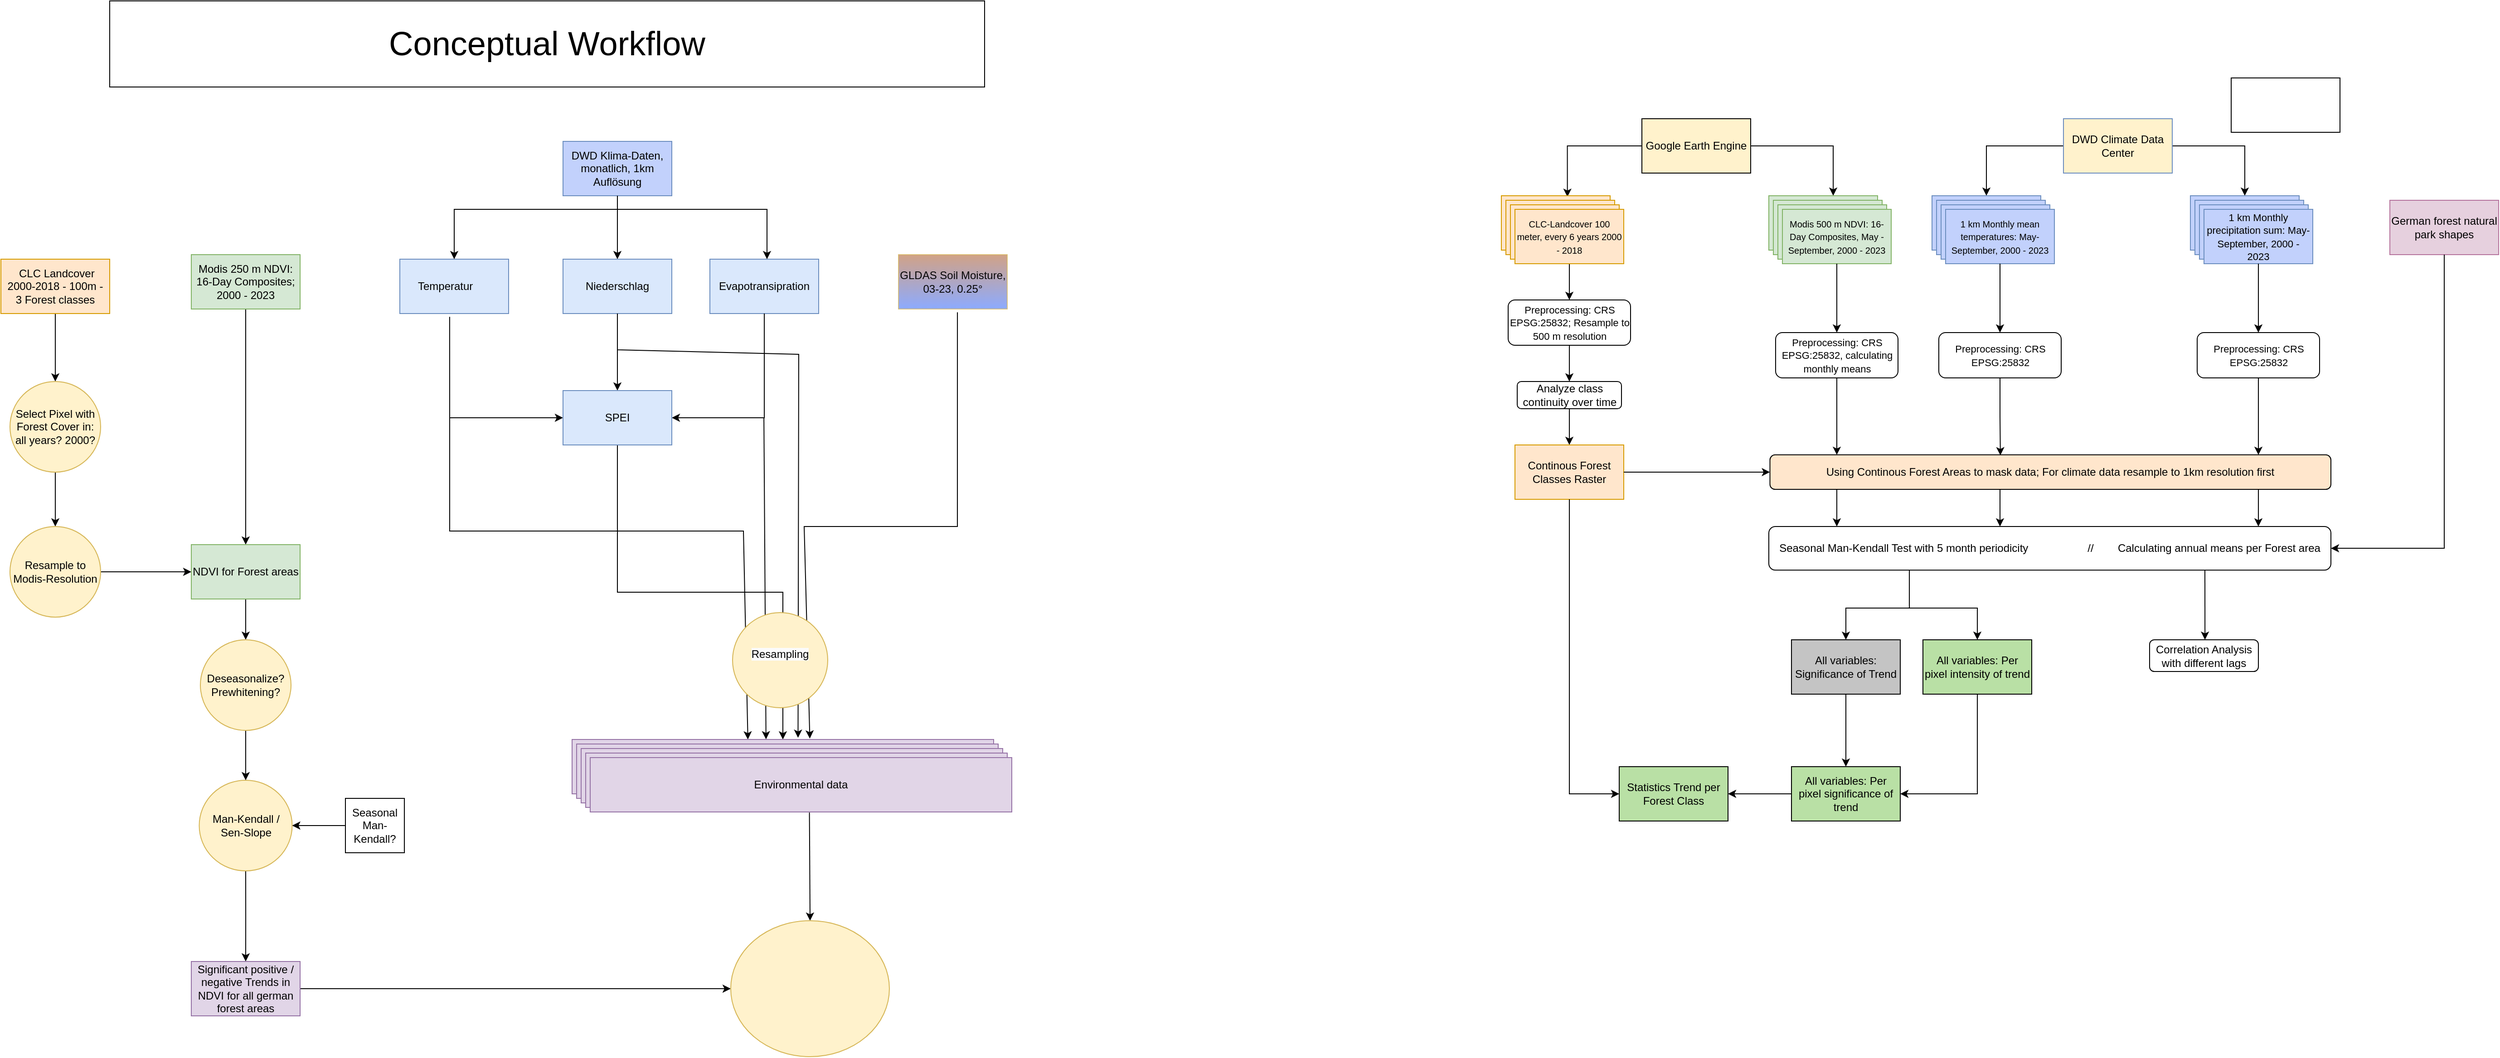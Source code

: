 <mxfile version="23.1.7" type="github">
  <diagram name="Seite-1" id="LFhBnV2CUkkyut7LVG_U">
    <mxGraphModel dx="1247" dy="645" grid="1" gridSize="5" guides="1" tooltips="1" connect="1" arrows="1" fold="1" page="1" pageScale="1" pageWidth="827" pageHeight="1169" math="0" shadow="0">
      <root>
        <mxCell id="0" />
        <mxCell id="1" parent="0" />
        <mxCell id="svSbglkjGErdBo7fSWwA-15" value="" style="edgeStyle=orthogonalEdgeStyle;rounded=0;orthogonalLoop=1;jettySize=auto;html=1;" parent="1" source="A4KC4OkEU0xHgXNjWnPV-1" target="svSbglkjGErdBo7fSWwA-14" edge="1">
          <mxGeometry relative="1" as="geometry" />
        </mxCell>
        <mxCell id="A4KC4OkEU0xHgXNjWnPV-1" value="Modis 250 m NDVI: 16-Day Composites; 2000 - 2023" style="rounded=0;whiteSpace=wrap;html=1;fillColor=#d5e8d4;strokeColor=#82b366;" parent="1" vertex="1">
          <mxGeometry x="500" y="310" width="120" height="60" as="geometry" />
        </mxCell>
        <mxCell id="svSbglkjGErdBo7fSWwA-10" value="" style="edgeStyle=orthogonalEdgeStyle;rounded=0;orthogonalLoop=1;jettySize=auto;html=1;" parent="1" source="A4KC4OkEU0xHgXNjWnPV-14" target="svSbglkjGErdBo7fSWwA-9" edge="1">
          <mxGeometry relative="1" as="geometry" />
        </mxCell>
        <mxCell id="A4KC4OkEU0xHgXNjWnPV-14" value="&amp;nbsp;CLC Landcover 2000-2018 - 100m -&lt;br&gt;3 Forest classes" style="rounded=0;whiteSpace=wrap;html=1;fillColor=#ffe6cc;strokeColor=#d79b00;" parent="1" vertex="1">
          <mxGeometry x="290" y="315" width="120" height="60" as="geometry" />
        </mxCell>
        <mxCell id="A4KC4OkEU0xHgXNjWnPV-42" value="" style="edgeStyle=orthogonalEdgeStyle;rounded=0;orthogonalLoop=1;jettySize=auto;html=1;" parent="1" source="A4KC4OkEU0xHgXNjWnPV-37" target="A4KC4OkEU0xHgXNjWnPV-40" edge="1">
          <mxGeometry relative="1" as="geometry" />
        </mxCell>
        <mxCell id="A4KC4OkEU0xHgXNjWnPV-37" value="DWD Klima-Daten, monatlich, 1km Auflösung" style="rounded=0;whiteSpace=wrap;html=1;fillColor=#C2D1FC;strokeColor=#6c8ebf;" parent="1" vertex="1">
          <mxGeometry x="910" y="185" width="120" height="60" as="geometry" />
        </mxCell>
        <mxCell id="A4KC4OkEU0xHgXNjWnPV-38" value="Temperatur&lt;span style=&quot;white-space: pre;&quot;&gt;&#x9;&lt;/span&gt;" style="rounded=0;whiteSpace=wrap;html=1;fillColor=#dae8fc;strokeColor=#6c8ebf;" parent="1" vertex="1">
          <mxGeometry x="730" y="315" width="120" height="60" as="geometry" />
        </mxCell>
        <mxCell id="A4KC4OkEU0xHgXNjWnPV-50" value="" style="edgeStyle=orthogonalEdgeStyle;rounded=0;orthogonalLoop=1;jettySize=auto;html=1;" parent="1" source="A4KC4OkEU0xHgXNjWnPV-40" target="A4KC4OkEU0xHgXNjWnPV-49" edge="1">
          <mxGeometry relative="1" as="geometry" />
        </mxCell>
        <mxCell id="A4KC4OkEU0xHgXNjWnPV-40" value="Niederschlag" style="rounded=0;whiteSpace=wrap;html=1;fillColor=#dae8fc;strokeColor=#6c8ebf;" parent="1" vertex="1">
          <mxGeometry x="910" y="315" width="120" height="60" as="geometry" />
        </mxCell>
        <mxCell id="A4KC4OkEU0xHgXNjWnPV-41" value="Evapotransipration" style="rounded=0;whiteSpace=wrap;html=1;fillColor=#dae8fc;strokeColor=#6c8ebf;" parent="1" vertex="1">
          <mxGeometry x="1072" y="315" width="120" height="60" as="geometry" />
        </mxCell>
        <mxCell id="A4KC4OkEU0xHgXNjWnPV-43" value="" style="endArrow=classic;html=1;rounded=0;entryX=0.5;entryY=0;entryDx=0;entryDy=0;exitX=0.5;exitY=1;exitDx=0;exitDy=0;" parent="1" source="A4KC4OkEU0xHgXNjWnPV-37" target="A4KC4OkEU0xHgXNjWnPV-38" edge="1">
          <mxGeometry width="50" height="50" relative="1" as="geometry">
            <mxPoint x="680" y="330" as="sourcePoint" />
            <mxPoint x="730" y="280" as="targetPoint" />
            <Array as="points">
              <mxPoint x="970" y="260" />
              <mxPoint x="790" y="260" />
            </Array>
          </mxGeometry>
        </mxCell>
        <mxCell id="A4KC4OkEU0xHgXNjWnPV-45" value="" style="endArrow=classic;html=1;rounded=0;exitX=0.5;exitY=1;exitDx=0;exitDy=0;" parent="1" source="A4KC4OkEU0xHgXNjWnPV-37" edge="1">
          <mxGeometry width="50" height="50" relative="1" as="geometry">
            <mxPoint x="970" y="260" as="sourcePoint" />
            <mxPoint x="1135" y="315" as="targetPoint" />
            <Array as="points">
              <mxPoint x="970" y="260" />
              <mxPoint x="1135" y="260" />
            </Array>
          </mxGeometry>
        </mxCell>
        <mxCell id="A4KC4OkEU0xHgXNjWnPV-46" value="" style="endArrow=classic;html=1;rounded=0;entryX=0.417;entryY=0;entryDx=0;entryDy=0;entryPerimeter=0;" parent="1" target="ygUSiB05X2mL6uqBN9ns-7" edge="1">
          <mxGeometry width="50" height="50" relative="1" as="geometry">
            <mxPoint x="785" y="490" as="sourcePoint" />
            <mxPoint x="785" y="635" as="targetPoint" />
            <Array as="points">
              <mxPoint x="785" y="615" />
              <mxPoint x="1109" y="615" />
            </Array>
          </mxGeometry>
        </mxCell>
        <mxCell id="A4KC4OkEU0xHgXNjWnPV-47" value="" style="endArrow=classic;html=1;rounded=0;exitX=0.5;exitY=1;exitDx=0;exitDy=0;entryX=1;entryY=0.5;entryDx=0;entryDy=0;" parent="1" source="A4KC4OkEU0xHgXNjWnPV-41" target="A4KC4OkEU0xHgXNjWnPV-49" edge="1">
          <mxGeometry width="50" height="50" relative="1" as="geometry">
            <mxPoint x="1120" y="465" as="sourcePoint" />
            <mxPoint x="1170" y="415" as="targetPoint" />
            <Array as="points">
              <mxPoint x="1132" y="490" />
            </Array>
          </mxGeometry>
        </mxCell>
        <mxCell id="A4KC4OkEU0xHgXNjWnPV-48" value="" style="endArrow=classic;html=1;rounded=0;exitX=0.458;exitY=1.061;exitDx=0;exitDy=0;exitPerimeter=0;entryX=0;entryY=0.5;entryDx=0;entryDy=0;" parent="1" source="A4KC4OkEU0xHgXNjWnPV-38" target="A4KC4OkEU0xHgXNjWnPV-49" edge="1">
          <mxGeometry width="50" height="50" relative="1" as="geometry">
            <mxPoint x="840" y="490" as="sourcePoint" />
            <mxPoint x="890" y="440" as="targetPoint" />
            <Array as="points">
              <mxPoint x="785" y="490" />
            </Array>
          </mxGeometry>
        </mxCell>
        <mxCell id="ygUSiB05X2mL6uqBN9ns-8" value="" style="edgeStyle=orthogonalEdgeStyle;rounded=0;orthogonalLoop=1;jettySize=auto;html=1;" parent="1" source="A4KC4OkEU0xHgXNjWnPV-49" target="ygUSiB05X2mL6uqBN9ns-7" edge="1">
          <mxGeometry relative="1" as="geometry" />
        </mxCell>
        <mxCell id="A4KC4OkEU0xHgXNjWnPV-49" value="SPEI" style="rounded=0;whiteSpace=wrap;html=1;fillColor=#dae8fc;strokeColor=#6c8ebf;" parent="1" vertex="1">
          <mxGeometry x="910" y="460" width="120" height="60" as="geometry" />
        </mxCell>
        <mxCell id="A4KC4OkEU0xHgXNjWnPV-54" value="&lt;font color=&quot;#050505&quot;&gt;GLDAS Soil Moisture, 03-23, 0.25°&lt;/font&gt;" style="rounded=0;whiteSpace=wrap;html=1;fillColor=#BD7A53;strokeColor=#d6b656;opacity=70;gradientColor=#5C87FF;gradientDirection=south;" parent="1" vertex="1">
          <mxGeometry x="1280" y="310" width="120" height="60" as="geometry" />
        </mxCell>
        <mxCell id="svSbglkjGErdBo7fSWwA-25" value="" style="edgeStyle=orthogonalEdgeStyle;rounded=0;orthogonalLoop=1;jettySize=auto;html=1;" parent="1" source="svSbglkjGErdBo7fSWwA-5" target="svSbglkjGErdBo7fSWwA-24" edge="1">
          <mxGeometry relative="1" as="geometry" />
        </mxCell>
        <mxCell id="svSbglkjGErdBo7fSWwA-5" value="Man-Kendall /&lt;br&gt;Sen-Slope" style="ellipse;whiteSpace=wrap;html=1;fillColor=#fff2cc;strokeColor=#d6b656;rounded=0;" parent="1" vertex="1">
          <mxGeometry x="508.75" y="890" width="102.5" height="100" as="geometry" />
        </mxCell>
        <mxCell id="svSbglkjGErdBo7fSWwA-22" value="" style="edgeStyle=orthogonalEdgeStyle;rounded=0;orthogonalLoop=1;jettySize=auto;html=1;" parent="1" source="svSbglkjGErdBo7fSWwA-9" target="svSbglkjGErdBo7fSWwA-21" edge="1">
          <mxGeometry relative="1" as="geometry" />
        </mxCell>
        <mxCell id="svSbglkjGErdBo7fSWwA-9" value="Select Pixel with Forest Cover in: all years? 2000?" style="ellipse;whiteSpace=wrap;html=1;fillColor=#fff2cc;strokeColor=#d6b656;rounded=0;" parent="1" vertex="1">
          <mxGeometry x="300" y="450" width="100" height="100" as="geometry" />
        </mxCell>
        <mxCell id="svSbglkjGErdBo7fSWwA-19" value="" style="edgeStyle=orthogonalEdgeStyle;rounded=0;orthogonalLoop=1;jettySize=auto;html=1;" parent="1" source="svSbglkjGErdBo7fSWwA-14" target="svSbglkjGErdBo7fSWwA-18" edge="1">
          <mxGeometry relative="1" as="geometry" />
        </mxCell>
        <mxCell id="svSbglkjGErdBo7fSWwA-14" value="NDVI for Forest areas" style="whiteSpace=wrap;html=1;fillColor=#d5e8d4;strokeColor=#82b366;rounded=0;" parent="1" vertex="1">
          <mxGeometry x="500" y="630" width="120" height="60" as="geometry" />
        </mxCell>
        <mxCell id="svSbglkjGErdBo7fSWwA-20" value="" style="edgeStyle=orthogonalEdgeStyle;rounded=0;orthogonalLoop=1;jettySize=auto;html=1;" parent="1" source="svSbglkjGErdBo7fSWwA-18" target="svSbglkjGErdBo7fSWwA-5" edge="1">
          <mxGeometry relative="1" as="geometry" />
        </mxCell>
        <mxCell id="svSbglkjGErdBo7fSWwA-18" value="Deseasonalize? Prewhitening?" style="ellipse;whiteSpace=wrap;html=1;fillColor=#fff2cc;strokeColor=#d6b656;rounded=0;" parent="1" vertex="1">
          <mxGeometry x="510" y="735" width="100" height="100" as="geometry" />
        </mxCell>
        <mxCell id="svSbglkjGErdBo7fSWwA-23" value="" style="edgeStyle=orthogonalEdgeStyle;rounded=0;orthogonalLoop=1;jettySize=auto;html=1;" parent="1" source="svSbglkjGErdBo7fSWwA-21" target="svSbglkjGErdBo7fSWwA-14" edge="1">
          <mxGeometry relative="1" as="geometry" />
        </mxCell>
        <mxCell id="svSbglkjGErdBo7fSWwA-21" value="Resample to Modis-Resolution" style="ellipse;whiteSpace=wrap;html=1;fillColor=#fff2cc;strokeColor=#d6b656;rounded=0;" parent="1" vertex="1">
          <mxGeometry x="300" y="610" width="100" height="100" as="geometry" />
        </mxCell>
        <mxCell id="ygUSiB05X2mL6uqBN9ns-16" value="" style="edgeStyle=orthogonalEdgeStyle;rounded=0;orthogonalLoop=1;jettySize=auto;html=1;entryX=0;entryY=0.5;entryDx=0;entryDy=0;" parent="1" source="svSbglkjGErdBo7fSWwA-24" target="ygUSiB05X2mL6uqBN9ns-19" edge="1">
          <mxGeometry relative="1" as="geometry">
            <mxPoint x="1080" y="1120" as="targetPoint" />
          </mxGeometry>
        </mxCell>
        <mxCell id="svSbglkjGErdBo7fSWwA-24" value="Significant positive / negative Trends in NDVI for all german forest areas" style="whiteSpace=wrap;html=1;fillColor=#e1d5e7;strokeColor=#9673a6;rounded=0;" parent="1" vertex="1">
          <mxGeometry x="500" y="1090" width="120" height="60" as="geometry" />
        </mxCell>
        <mxCell id="ygUSiB05X2mL6uqBN9ns-5" value="" style="edgeStyle=orthogonalEdgeStyle;rounded=0;orthogonalLoop=1;jettySize=auto;html=1;" parent="1" source="ygUSiB05X2mL6uqBN9ns-3" target="svSbglkjGErdBo7fSWwA-5" edge="1">
          <mxGeometry relative="1" as="geometry" />
        </mxCell>
        <mxCell id="ygUSiB05X2mL6uqBN9ns-3" value="Seasonal Man-Kendall?" style="rounded=0;whiteSpace=wrap;html=1;" parent="1" vertex="1">
          <mxGeometry x="670" y="910" width="65" height="60" as="geometry" />
        </mxCell>
        <mxCell id="ygUSiB05X2mL6uqBN9ns-6" value="&lt;span style=&quot;font-size: 37px;&quot;&gt;Conceptual Workflow&lt;/span&gt;" style="rounded=0;whiteSpace=wrap;html=1;" parent="1" vertex="1">
          <mxGeometry x="410" y="30" width="965" height="95" as="geometry" />
        </mxCell>
        <mxCell id="ygUSiB05X2mL6uqBN9ns-7" value="Environmental data" style="rounded=0;whiteSpace=wrap;html=1;fillColor=#e1d5e7;strokeColor=#9673a6;" parent="1" vertex="1">
          <mxGeometry x="920" y="845" width="465" height="60" as="geometry" />
        </mxCell>
        <mxCell id="ygUSiB05X2mL6uqBN9ns-9" value="Environmental data" style="rounded=0;whiteSpace=wrap;html=1;fillColor=#e1d5e7;strokeColor=#9673a6;" parent="1" vertex="1">
          <mxGeometry x="925" y="850" width="465" height="60" as="geometry" />
        </mxCell>
        <mxCell id="ygUSiB05X2mL6uqBN9ns-10" value="Environmental data" style="rounded=0;whiteSpace=wrap;html=1;fillColor=#e1d5e7;strokeColor=#9673a6;" parent="1" vertex="1">
          <mxGeometry x="930" y="855" width="465" height="60" as="geometry" />
        </mxCell>
        <mxCell id="ygUSiB05X2mL6uqBN9ns-11" value="Environmental data" style="rounded=0;whiteSpace=wrap;html=1;fillColor=#e1d5e7;strokeColor=#9673a6;" parent="1" vertex="1">
          <mxGeometry x="935" y="860" width="465" height="60" as="geometry" />
        </mxCell>
        <mxCell id="ygUSiB05X2mL6uqBN9ns-12" value="Environmental data" style="rounded=0;whiteSpace=wrap;html=1;fillColor=#e1d5e7;strokeColor=#9673a6;" parent="1" vertex="1">
          <mxGeometry x="940" y="865" width="465" height="60" as="geometry" />
        </mxCell>
        <mxCell id="ygUSiB05X2mL6uqBN9ns-13" value="" style="endArrow=classic;html=1;rounded=0;exitX=0.542;exitY=1.061;exitDx=0;exitDy=0;exitPerimeter=0;entryX=0.564;entryY=-0.017;entryDx=0;entryDy=0;entryPerimeter=0;" parent="1" source="A4KC4OkEU0xHgXNjWnPV-54" target="ygUSiB05X2mL6uqBN9ns-7" edge="1">
          <mxGeometry width="50" height="50" relative="1" as="geometry">
            <mxPoint x="1100" y="395" as="sourcePoint" />
            <mxPoint x="1175" y="690" as="targetPoint" />
            <Array as="points">
              <mxPoint x="1345" y="610" />
              <mxPoint x="1176" y="610" />
            </Array>
          </mxGeometry>
        </mxCell>
        <mxCell id="ygUSiB05X2mL6uqBN9ns-14" value="" style="endArrow=classic;html=1;rounded=0;exitX=0.5;exitY=1;exitDx=0;exitDy=0;entryX=0.536;entryY=-0.031;entryDx=0;entryDy=0;entryPerimeter=0;" parent="1" source="A4KC4OkEU0xHgXNjWnPV-40" target="ygUSiB05X2mL6uqBN9ns-7" edge="1">
          <mxGeometry width="50" height="50" relative="1" as="geometry">
            <mxPoint x="775" y="575" as="sourcePoint" />
            <mxPoint x="825" y="525" as="targetPoint" />
            <Array as="points">
              <mxPoint x="970" y="415" />
              <mxPoint x="1170" y="420" />
            </Array>
          </mxGeometry>
        </mxCell>
        <mxCell id="ygUSiB05X2mL6uqBN9ns-17" value="" style="endArrow=classic;html=1;rounded=0;exitX=0.52;exitY=1.011;exitDx=0;exitDy=0;exitPerimeter=0;entryX=0.5;entryY=0;entryDx=0;entryDy=0;" parent="1" source="ygUSiB05X2mL6uqBN9ns-12" target="ygUSiB05X2mL6uqBN9ns-19" edge="1">
          <mxGeometry width="50" height="50" relative="1" as="geometry">
            <mxPoint x="835" y="1085" as="sourcePoint" />
            <mxPoint x="1180" y="1027.5" as="targetPoint" />
          </mxGeometry>
        </mxCell>
        <mxCell id="ygUSiB05X2mL6uqBN9ns-19" value="" style="ellipse;whiteSpace=wrap;html=1;fillColor=#fff2cc;strokeColor=#d6b656;" parent="1" vertex="1">
          <mxGeometry x="1095" y="1045" width="175" height="150" as="geometry" />
        </mxCell>
        <mxCell id="ygUSiB05X2mL6uqBN9ns-21" value="" style="endArrow=classic;html=1;rounded=0;entryX=0.46;entryY=-0.003;entryDx=0;entryDy=0;entryPerimeter=0;" parent="1" target="ygUSiB05X2mL6uqBN9ns-7" edge="1">
          <mxGeometry width="50" height="50" relative="1" as="geometry">
            <mxPoint x="1131.58" y="490" as="sourcePoint" />
            <mxPoint x="1350" y="745" as="targetPoint" />
            <Array as="points" />
          </mxGeometry>
        </mxCell>
        <mxCell id="ygUSiB05X2mL6uqBN9ns-22" value="&#xa;&lt;span style=&quot;color: rgb(0, 0, 0); font-family: Helvetica; font-size: 12px; font-style: normal; font-variant-ligatures: normal; font-variant-caps: normal; font-weight: 400; letter-spacing: normal; orphans: 2; text-align: center; text-indent: 0px; text-transform: none; widows: 2; word-spacing: 0px; -webkit-text-stroke-width: 0px; background-color: rgb(251, 251, 251); text-decoration-thickness: initial; text-decoration-style: initial; text-decoration-color: initial; float: none; display: inline !important;&quot;&gt;Resampling&lt;/span&gt;&#xa;&#xa;" style="ellipse;whiteSpace=wrap;html=1;aspect=fixed;fillColor=#fff2cc;strokeColor=#d6b656;" parent="1" vertex="1">
          <mxGeometry x="1097" y="705" width="105" height="105" as="geometry" />
        </mxCell>
        <mxCell id="bqKsiePvDk-b0oD-ANCA-25" value="" style="edgeStyle=orthogonalEdgeStyle;rounded=0;orthogonalLoop=1;jettySize=auto;html=1;" parent="1" source="q-NroQc5tZUEkmXBCrXv-5" target="bqKsiePvDk-b0oD-ANCA-24" edge="1">
          <mxGeometry relative="1" as="geometry" />
        </mxCell>
        <mxCell id="bqKsiePvDk-b0oD-ANCA-29" value="" style="edgeStyle=orthogonalEdgeStyle;rounded=0;orthogonalLoop=1;jettySize=auto;html=1;" parent="1" source="q-NroQc5tZUEkmXBCrXv-5" target="bqKsiePvDk-b0oD-ANCA-28" edge="1">
          <mxGeometry relative="1" as="geometry" />
        </mxCell>
        <mxCell id="q-NroQc5tZUEkmXBCrXv-5" value="&lt;font style=&quot;font-size: 12px;&quot;&gt;DWD Climate Data Center&lt;br&gt;&lt;/font&gt;" style="rounded=0;whiteSpace=wrap;html=1;fillColor=#FFF2CC;strokeColor=#6c8ebf;" parent="1" vertex="1">
          <mxGeometry x="2565" y="160" width="120" height="60" as="geometry" />
        </mxCell>
        <mxCell id="bqKsiePvDk-b0oD-ANCA-4" value="" style="edgeStyle=orthogonalEdgeStyle;rounded=0;orthogonalLoop=1;jettySize=auto;html=1;entryX=0.592;entryY=0;entryDx=0;entryDy=0;entryPerimeter=0;" parent="1" source="q-NroQc5tZUEkmXBCrXv-6" target="q-NroQc5tZUEkmXBCrXv-3" edge="1">
          <mxGeometry relative="1" as="geometry">
            <mxPoint x="2305" y="130.053" as="targetPoint" />
          </mxGeometry>
        </mxCell>
        <mxCell id="bqKsiePvDk-b0oD-ANCA-31" value="" style="edgeStyle=orthogonalEdgeStyle;rounded=0;orthogonalLoop=1;jettySize=auto;html=1;entryX=0.607;entryY=0.02;entryDx=0;entryDy=0;entryPerimeter=0;" parent="1" source="q-NroQc5tZUEkmXBCrXv-6" target="bqKsiePvDk-b0oD-ANCA-30" edge="1">
          <mxGeometry relative="1" as="geometry" />
        </mxCell>
        <mxCell id="q-NroQc5tZUEkmXBCrXv-6" value="Google Earth Engine" style="rounded=0;whiteSpace=wrap;html=1;fillColor=#FFF2CC;" parent="1" vertex="1">
          <mxGeometry x="2100" y="160" width="120" height="60" as="geometry" />
        </mxCell>
        <mxCell id="bqKsiePvDk-b0oD-ANCA-45" value="" style="group" parent="1" vertex="1" connectable="0">
          <mxGeometry x="2705" y="245" width="135" height="75" as="geometry" />
        </mxCell>
        <mxCell id="bqKsiePvDk-b0oD-ANCA-28" value="&lt;font style=&quot;font-size: 12px;&quot;&gt;&lt;br&gt;&lt;/font&gt;" style="rounded=0;whiteSpace=wrap;html=1;fillColor=#C2D1FC;strokeColor=#6c8ebf;" parent="bqKsiePvDk-b0oD-ANCA-45" vertex="1">
          <mxGeometry width="120" height="60" as="geometry" />
        </mxCell>
        <mxCell id="bqKsiePvDk-b0oD-ANCA-42" value="&lt;font style=&quot;font-size: 12px;&quot;&gt;&lt;br&gt;&lt;/font&gt;" style="rounded=0;whiteSpace=wrap;html=1;fillColor=#C2D1FC;strokeColor=#6c8ebf;" parent="bqKsiePvDk-b0oD-ANCA-45" vertex="1">
          <mxGeometry x="5" y="5" width="120" height="60" as="geometry" />
        </mxCell>
        <mxCell id="bqKsiePvDk-b0oD-ANCA-43" value="&lt;font style=&quot;font-size: 12px;&quot;&gt;&lt;br&gt;&lt;/font&gt;" style="rounded=0;whiteSpace=wrap;html=1;fillColor=#C2D1FC;strokeColor=#6c8ebf;" parent="bqKsiePvDk-b0oD-ANCA-45" vertex="1">
          <mxGeometry x="10" y="10" width="120" height="60" as="geometry" />
        </mxCell>
        <mxCell id="bqKsiePvDk-b0oD-ANCA-44" value="&lt;font style=&quot;&quot;&gt;&lt;font style=&quot;font-size: 11px;&quot;&gt;1 km Monthly precipitation sum: May-September, 2000 - 2023&lt;/font&gt;&lt;br&gt;&lt;/font&gt;" style="rounded=0;whiteSpace=wrap;html=1;fillColor=#C2D1FC;strokeColor=#6c8ebf;" parent="bqKsiePvDk-b0oD-ANCA-45" vertex="1">
          <mxGeometry x="15" y="15" width="120" height="60" as="geometry" />
        </mxCell>
        <mxCell id="bqKsiePvDk-b0oD-ANCA-46" value="" style="group" parent="1" vertex="1" connectable="0">
          <mxGeometry x="2420" y="245" width="135" height="75" as="geometry" />
        </mxCell>
        <mxCell id="bqKsiePvDk-b0oD-ANCA-24" value="&lt;font style=&quot;font-size: 12px;&quot;&gt;Monthly mean temperatures: May-September, 2000 - 2023&lt;br&gt;&lt;/font&gt;" style="rounded=0;whiteSpace=wrap;html=1;fillColor=#C2D1FC;strokeColor=#6c8ebf;" parent="bqKsiePvDk-b0oD-ANCA-46" vertex="1">
          <mxGeometry width="120" height="60" as="geometry" />
        </mxCell>
        <mxCell id="bqKsiePvDk-b0oD-ANCA-39" value="&lt;font style=&quot;font-size: 12px;&quot;&gt;Monthly mean temperatures: May-September, 2000 - 2023&lt;br&gt;&lt;/font&gt;" style="rounded=0;whiteSpace=wrap;html=1;fillColor=#C2D1FC;strokeColor=#6c8ebf;" parent="bqKsiePvDk-b0oD-ANCA-46" vertex="1">
          <mxGeometry x="5" y="5" width="120" height="60" as="geometry" />
        </mxCell>
        <mxCell id="bqKsiePvDk-b0oD-ANCA-40" value="&lt;font style=&quot;font-size: 12px;&quot;&gt;Monthly mean temperatures: May-September, 2000 - 2023&lt;br&gt;&lt;/font&gt;" style="rounded=0;whiteSpace=wrap;html=1;fillColor=#C2D1FC;strokeColor=#6c8ebf;" parent="bqKsiePvDk-b0oD-ANCA-46" vertex="1">
          <mxGeometry x="10" y="10" width="120" height="60" as="geometry" />
        </mxCell>
        <mxCell id="bqKsiePvDk-b0oD-ANCA-41" value="&lt;font style=&quot;&quot;&gt;&lt;font style=&quot;font-size: 10px;&quot;&gt;1 km Monthly mean temperatures: May-September, 2000 - 2023&lt;/font&gt;&lt;br&gt;&lt;/font&gt;" style="rounded=0;whiteSpace=wrap;html=1;fillColor=#C2D1FC;strokeColor=#6c8ebf;" parent="bqKsiePvDk-b0oD-ANCA-46" vertex="1">
          <mxGeometry x="15" y="15" width="120" height="60" as="geometry" />
        </mxCell>
        <mxCell id="bqKsiePvDk-b0oD-ANCA-47" value="" style="group" parent="1" vertex="1" connectable="0">
          <mxGeometry x="2240" y="245" width="135" height="75" as="geometry" />
        </mxCell>
        <mxCell id="q-NroQc5tZUEkmXBCrXv-3" value="Modis 250 m NDVI: 16-Day Composites; 2000 - 2023" style="rounded=0;whiteSpace=wrap;html=1;fillColor=#d5e8d4;strokeColor=#82b366;" parent="bqKsiePvDk-b0oD-ANCA-47" vertex="1">
          <mxGeometry width="120" height="60" as="geometry" />
        </mxCell>
        <mxCell id="bqKsiePvDk-b0oD-ANCA-21" value="Modis 250 m NDVI: 16-Day Composites; 2000 - 2023" style="rounded=0;whiteSpace=wrap;html=1;fillColor=#d5e8d4;strokeColor=#82b366;" parent="bqKsiePvDk-b0oD-ANCA-47" vertex="1">
          <mxGeometry x="5" y="5" width="120" height="60" as="geometry" />
        </mxCell>
        <mxCell id="bqKsiePvDk-b0oD-ANCA-22" value="Modis 250 m NDVI: 16-Day Composites; 2000 - 2023" style="rounded=0;whiteSpace=wrap;html=1;fillColor=#d5e8d4;strokeColor=#82b366;" parent="bqKsiePvDk-b0oD-ANCA-47" vertex="1">
          <mxGeometry x="10" y="10" width="120" height="60" as="geometry" />
        </mxCell>
        <mxCell id="bqKsiePvDk-b0oD-ANCA-23" value="&lt;font style=&quot;font-size: 10px;&quot;&gt;Modis 500 m NDVI: 16-Day Composites, May - September, 2000 - 2023&lt;/font&gt;" style="rounded=0;whiteSpace=wrap;html=1;fillColor=#d5e8d4;strokeColor=#82b366;" parent="bqKsiePvDk-b0oD-ANCA-47" vertex="1">
          <mxGeometry x="15" y="15" width="120" height="60" as="geometry" />
        </mxCell>
        <mxCell id="bqKsiePvDk-b0oD-ANCA-49" value="" style="group" parent="1" vertex="1" connectable="0">
          <mxGeometry x="1810" y="245" width="390" height="315" as="geometry" />
        </mxCell>
        <mxCell id="bqKsiePvDk-b0oD-ANCA-38" value="" style="edgeStyle=orthogonalEdgeStyle;rounded=0;orthogonalLoop=1;jettySize=auto;html=1;" parent="bqKsiePvDk-b0oD-ANCA-49" source="bqKsiePvDk-b0oD-ANCA-15" target="TDu1QzF_pjIgGod2TFzb-9" edge="1">
          <mxGeometry relative="1" as="geometry" />
        </mxCell>
        <mxCell id="bqKsiePvDk-b0oD-ANCA-15" value="Analyze class continuity over time" style="rounded=1;whiteSpace=wrap;html=1;" parent="bqKsiePvDk-b0oD-ANCA-49" vertex="1">
          <mxGeometry x="152.5" y="205" width="115" height="30" as="geometry" />
        </mxCell>
        <mxCell id="bqKsiePvDk-b0oD-ANCA-33" value="" style="edgeStyle=orthogonalEdgeStyle;rounded=0;orthogonalLoop=1;jettySize=auto;html=1;" parent="bqKsiePvDk-b0oD-ANCA-49" source="bqKsiePvDk-b0oD-ANCA-9" target="bqKsiePvDk-b0oD-ANCA-15" edge="1">
          <mxGeometry relative="1" as="geometry" />
        </mxCell>
        <mxCell id="bqKsiePvDk-b0oD-ANCA-9" value="&lt;font style=&quot;font-size: 11px;&quot;&gt;Preprocessing: CRS EPSG:25832; Resample to 500 m resolution&lt;/font&gt;" style="rounded=1;whiteSpace=wrap;html=1;" parent="bqKsiePvDk-b0oD-ANCA-49" vertex="1">
          <mxGeometry x="142.5" y="115" width="135" height="50" as="geometry" />
        </mxCell>
        <mxCell id="bqKsiePvDk-b0oD-ANCA-32" value="" style="edgeStyle=orthogonalEdgeStyle;rounded=0;orthogonalLoop=1;jettySize=auto;html=1;exitX=0.5;exitY=1;exitDx=0;exitDy=0;" parent="bqKsiePvDk-b0oD-ANCA-49" source="bqKsiePvDk-b0oD-ANCA-36" target="bqKsiePvDk-b0oD-ANCA-9" edge="1">
          <mxGeometry relative="1" as="geometry" />
        </mxCell>
        <mxCell id="bqKsiePvDk-b0oD-ANCA-48" value="" style="group" parent="bqKsiePvDk-b0oD-ANCA-49" vertex="1" connectable="0">
          <mxGeometry x="135" width="135" height="75" as="geometry" />
        </mxCell>
        <mxCell id="bqKsiePvDk-b0oD-ANCA-30" value="CLC-Landcover 100 meter, every 6 years 2000 - 2018" style="rounded=0;whiteSpace=wrap;html=1;fillColor=#ffe6cc;strokeColor=#d79b00;" parent="bqKsiePvDk-b0oD-ANCA-48" vertex="1">
          <mxGeometry width="120" height="60" as="geometry" />
        </mxCell>
        <mxCell id="bqKsiePvDk-b0oD-ANCA-34" value="CLC-Landcover 100 meter, every 6 years 2000 - 2018" style="rounded=0;whiteSpace=wrap;html=1;fillColor=#ffe6cc;strokeColor=#d79b00;" parent="bqKsiePvDk-b0oD-ANCA-48" vertex="1">
          <mxGeometry x="5" y="5" width="120" height="60" as="geometry" />
        </mxCell>
        <mxCell id="bqKsiePvDk-b0oD-ANCA-35" value="CLC-Landcover 100 meter, every 6 years 2000 - 2018" style="rounded=0;whiteSpace=wrap;html=1;fillColor=#ffe6cc;strokeColor=#d79b00;" parent="bqKsiePvDk-b0oD-ANCA-48" vertex="1">
          <mxGeometry x="10" y="10" width="120" height="60" as="geometry" />
        </mxCell>
        <mxCell id="bqKsiePvDk-b0oD-ANCA-36" value="&lt;font style=&quot;font-size: 10px;&quot;&gt;CLC-Landcover 100 meter, every 6 years 2000 - 2018&lt;/font&gt;" style="rounded=0;whiteSpace=wrap;html=1;fillColor=#ffe6cc;strokeColor=#d79b00;" parent="bqKsiePvDk-b0oD-ANCA-48" vertex="1">
          <mxGeometry x="15" y="15" width="120" height="60" as="geometry" />
        </mxCell>
        <mxCell id="TDu1QzF_pjIgGod2TFzb-9" value="Continous Forest Classes Raster" style="rounded=0;whiteSpace=wrap;html=1;fillColor=#ffe6cc;strokeColor=#d79b00;" parent="bqKsiePvDk-b0oD-ANCA-49" vertex="1">
          <mxGeometry x="150" y="275" width="120" height="60" as="geometry" />
        </mxCell>
        <mxCell id="IiJ3tMai2EsCHPYlgADN-5" value="" style="edgeStyle=orthogonalEdgeStyle;rounded=0;orthogonalLoop=1;jettySize=auto;html=1;" edge="1" parent="1" source="bqKsiePvDk-b0oD-ANCA-50" target="bqKsiePvDk-b0oD-ANCA-59">
          <mxGeometry relative="1" as="geometry">
            <Array as="points">
              <mxPoint x="2315" y="500" />
              <mxPoint x="2315" y="500" />
            </Array>
          </mxGeometry>
        </mxCell>
        <mxCell id="bqKsiePvDk-b0oD-ANCA-50" value="&lt;font style=&quot;font-size: 11px;&quot;&gt;Preprocessing: CRS EPSG:25832, calculating monthly means&lt;/font&gt;" style="rounded=1;whiteSpace=wrap;html=1;" parent="1" vertex="1">
          <mxGeometry x="2247.5" y="396" width="135" height="50" as="geometry" />
        </mxCell>
        <mxCell id="bqKsiePvDk-b0oD-ANCA-51" value="" style="edgeStyle=orthogonalEdgeStyle;rounded=0;orthogonalLoop=1;jettySize=auto;html=1;" parent="1" source="bqKsiePvDk-b0oD-ANCA-23" target="bqKsiePvDk-b0oD-ANCA-50" edge="1">
          <mxGeometry relative="1" as="geometry" />
        </mxCell>
        <mxCell id="IiJ3tMai2EsCHPYlgADN-3" value="" style="edgeStyle=orthogonalEdgeStyle;rounded=0;orthogonalLoop=1;jettySize=auto;html=1;entryX=0.157;entryY=0.013;entryDx=0;entryDy=0;entryPerimeter=0;" edge="1" parent="1" source="bqKsiePvDk-b0oD-ANCA-52">
          <mxGeometry relative="1" as="geometry">
            <mxPoint x="2495.403" y="531.436" as="targetPoint" />
          </mxGeometry>
        </mxCell>
        <mxCell id="bqKsiePvDk-b0oD-ANCA-52" value="&lt;font style=&quot;font-size: 11px;&quot;&gt;Preprocessing: CRS EPSG:25832&lt;/font&gt;" style="rounded=1;whiteSpace=wrap;html=1;" parent="1" vertex="1">
          <mxGeometry x="2427.5" y="396" width="135" height="50" as="geometry" />
        </mxCell>
        <mxCell id="IiJ3tMai2EsCHPYlgADN-4" value="" style="edgeStyle=orthogonalEdgeStyle;rounded=0;orthogonalLoop=1;jettySize=auto;html=1;" edge="1" parent="1" source="bqKsiePvDk-b0oD-ANCA-53">
          <mxGeometry relative="1" as="geometry">
            <mxPoint x="2780.0" y="530.94" as="targetPoint" />
            <Array as="points">
              <mxPoint x="2780" y="485" />
              <mxPoint x="2780" y="485" />
            </Array>
          </mxGeometry>
        </mxCell>
        <mxCell id="bqKsiePvDk-b0oD-ANCA-53" value="&lt;font style=&quot;font-size: 11px;&quot;&gt;Preprocessing: CRS EPSG:25832&lt;/font&gt;" style="rounded=1;whiteSpace=wrap;html=1;" parent="1" vertex="1">
          <mxGeometry x="2712.5" y="396" width="135" height="50" as="geometry" />
        </mxCell>
        <mxCell id="bqKsiePvDk-b0oD-ANCA-54" value="" style="edgeStyle=orthogonalEdgeStyle;rounded=0;orthogonalLoop=1;jettySize=auto;html=1;" parent="1" source="bqKsiePvDk-b0oD-ANCA-41" target="bqKsiePvDk-b0oD-ANCA-52" edge="1">
          <mxGeometry relative="1" as="geometry" />
        </mxCell>
        <mxCell id="bqKsiePvDk-b0oD-ANCA-55" value="" style="edgeStyle=orthogonalEdgeStyle;rounded=0;orthogonalLoop=1;jettySize=auto;html=1;" parent="1" source="bqKsiePvDk-b0oD-ANCA-44" target="bqKsiePvDk-b0oD-ANCA-53" edge="1">
          <mxGeometry relative="1" as="geometry" />
        </mxCell>
        <mxCell id="bqKsiePvDk-b0oD-ANCA-59" value="Using Continous Forest Areas to mask data; For climate data resample to 1km resolution first" style="rounded=1;whiteSpace=wrap;html=1;fillColor=#FFE6CC;" parent="1" vertex="1">
          <mxGeometry x="2241.25" y="530.93" width="618.75" height="38.13" as="geometry" />
        </mxCell>
        <mxCell id="IiJ3tMai2EsCHPYlgADN-13" value="" style="edgeStyle=orthogonalEdgeStyle;rounded=0;orthogonalLoop=1;jettySize=auto;html=1;" edge="1" parent="1" target="IiJ3tMai2EsCHPYlgADN-10">
          <mxGeometry relative="1" as="geometry">
            <mxPoint x="2495.0" y="569.07" as="sourcePoint" />
            <Array as="points">
              <mxPoint x="2495" y="595" />
              <mxPoint x="2495" y="595" />
            </Array>
          </mxGeometry>
        </mxCell>
        <mxCell id="IiJ3tMai2EsCHPYlgADN-18" value="" style="edgeStyle=orthogonalEdgeStyle;rounded=0;orthogonalLoop=1;jettySize=auto;html=1;" edge="1" parent="1" target="IiJ3tMai2EsCHPYlgADN-10">
          <mxGeometry relative="1" as="geometry">
            <mxPoint x="2780.0" y="569.07" as="sourcePoint" />
            <Array as="points">
              <mxPoint x="2780" y="580" />
              <mxPoint x="2780" y="580" />
            </Array>
          </mxGeometry>
        </mxCell>
        <mxCell id="IiJ3tMai2EsCHPYlgADN-17" value="" style="edgeStyle=orthogonalEdgeStyle;rounded=0;orthogonalLoop=1;jettySize=auto;html=1;" edge="1" parent="1" source="bqKsiePvDk-b0oD-ANCA-59" target="IiJ3tMai2EsCHPYlgADN-10">
          <mxGeometry relative="1" as="geometry">
            <mxPoint x="2315" y="569" as="sourcePoint" />
            <mxPoint x="2315" y="654.06" as="targetPoint" />
            <Array as="points">
              <mxPoint x="2315" y="595" />
              <mxPoint x="2315" y="595" />
            </Array>
          </mxGeometry>
        </mxCell>
        <mxCell id="IiJ3tMai2EsCHPYlgADN-10" value="Seasonal Man-Kendall Test with 5 month periodicity&amp;nbsp; &amp;nbsp;&lt;span style=&quot;white-space: pre;&quot;&gt;&#x9;&lt;/span&gt;&amp;nbsp; &amp;nbsp; &amp;nbsp; &amp;nbsp; &amp;nbsp; &amp;nbsp; &amp;nbsp; //&amp;nbsp; &amp;nbsp; &amp;nbsp; &amp;nbsp; Calculating annual means per Forest area" style="rounded=1;whiteSpace=wrap;html=1;fillColor=#FFFFFF;" vertex="1" parent="1">
          <mxGeometry x="2240" y="610" width="620" height="48.13" as="geometry" />
        </mxCell>
        <mxCell id="IiJ3tMai2EsCHPYlgADN-21" value="" style="edgeStyle=orthogonalEdgeStyle;rounded=0;orthogonalLoop=1;jettySize=auto;html=1;" edge="1" parent="1" source="TDu1QzF_pjIgGod2TFzb-9" target="bqKsiePvDk-b0oD-ANCA-59">
          <mxGeometry relative="1" as="geometry" />
        </mxCell>
        <mxCell id="IiJ3tMai2EsCHPYlgADN-40" value="" style="edgeStyle=orthogonalEdgeStyle;rounded=0;orthogonalLoop=1;jettySize=auto;html=1;" edge="1" parent="1" source="IiJ3tMai2EsCHPYlgADN-26" target="IiJ3tMai2EsCHPYlgADN-39">
          <mxGeometry relative="1" as="geometry" />
        </mxCell>
        <mxCell id="IiJ3tMai2EsCHPYlgADN-26" value="All variables:&lt;br style=&quot;border-color: var(--border-color);&quot;&gt;Significance of Trend" style="rounded=0;whiteSpace=wrap;html=1;fillColor=#C4C4C4;" vertex="1" parent="1">
          <mxGeometry x="2265" y="735" width="120" height="60" as="geometry" />
        </mxCell>
        <mxCell id="IiJ3tMai2EsCHPYlgADN-42" value="" style="edgeStyle=orthogonalEdgeStyle;rounded=0;orthogonalLoop=1;jettySize=auto;html=1;entryX=1;entryY=0.5;entryDx=0;entryDy=0;" edge="1" parent="1" source="IiJ3tMai2EsCHPYlgADN-28" target="IiJ3tMai2EsCHPYlgADN-39">
          <mxGeometry relative="1" as="geometry">
            <mxPoint x="2470" y="920" as="targetPoint" />
            <Array as="points">
              <mxPoint x="2470" y="905" />
            </Array>
          </mxGeometry>
        </mxCell>
        <mxCell id="IiJ3tMai2EsCHPYlgADN-28" value="All variables: Per pixel intensity of trend" style="rounded=0;whiteSpace=wrap;html=1;fillColor=#B9E0A5;" vertex="1" parent="1">
          <mxGeometry x="2410" y="735" width="120" height="60" as="geometry" />
        </mxCell>
        <mxCell id="IiJ3tMai2EsCHPYlgADN-30" value="Correlation Analysis with different lags" style="rounded=1;whiteSpace=wrap;html=1;" vertex="1" parent="1">
          <mxGeometry x="2660" y="735" width="120" height="35" as="geometry" />
        </mxCell>
        <mxCell id="IiJ3tMai2EsCHPYlgADN-35" value="" style="endArrow=classic;html=1;rounded=0;exitX=0.25;exitY=1;exitDx=0;exitDy=0;entryX=0.5;entryY=0;entryDx=0;entryDy=0;" edge="1" parent="1" source="IiJ3tMai2EsCHPYlgADN-10" target="IiJ3tMai2EsCHPYlgADN-28">
          <mxGeometry width="50" height="50" relative="1" as="geometry">
            <mxPoint x="2505" y="710" as="sourcePoint" />
            <mxPoint x="2555" y="660" as="targetPoint" />
            <Array as="points">
              <mxPoint x="2395" y="700" />
              <mxPoint x="2470" y="700" />
            </Array>
          </mxGeometry>
        </mxCell>
        <mxCell id="IiJ3tMai2EsCHPYlgADN-36" value="" style="endArrow=classic;html=1;rounded=0;entryX=0.5;entryY=0;entryDx=0;entryDy=0;exitX=0.25;exitY=1;exitDx=0;exitDy=0;" edge="1" parent="1" source="IiJ3tMai2EsCHPYlgADN-10" target="IiJ3tMai2EsCHPYlgADN-26">
          <mxGeometry width="50" height="50" relative="1" as="geometry">
            <mxPoint x="2395" y="710" as="sourcePoint" />
            <mxPoint x="2410" y="640" as="targetPoint" />
            <Array as="points">
              <mxPoint x="2395" y="700" />
              <mxPoint x="2325" y="700" />
            </Array>
          </mxGeometry>
        </mxCell>
        <mxCell id="IiJ3tMai2EsCHPYlgADN-38" value="" style="endArrow=classic;html=1;rounded=0;entryX=0.5;entryY=0;entryDx=0;entryDy=0;" edge="1" parent="1">
          <mxGeometry width="50" height="50" relative="1" as="geometry">
            <mxPoint x="2721" y="658" as="sourcePoint" />
            <mxPoint x="2721.1" y="735" as="targetPoint" />
          </mxGeometry>
        </mxCell>
        <mxCell id="IiJ3tMai2EsCHPYlgADN-45" value="" style="edgeStyle=orthogonalEdgeStyle;rounded=0;orthogonalLoop=1;jettySize=auto;html=1;" edge="1" parent="1" source="IiJ3tMai2EsCHPYlgADN-39" target="IiJ3tMai2EsCHPYlgADN-44">
          <mxGeometry relative="1" as="geometry" />
        </mxCell>
        <mxCell id="IiJ3tMai2EsCHPYlgADN-39" value="All variables: Per pixel significance of trend" style="rounded=0;whiteSpace=wrap;html=1;fillColor=#B9E0A5;" vertex="1" parent="1">
          <mxGeometry x="2265" y="875" width="120" height="60" as="geometry" />
        </mxCell>
        <mxCell id="IiJ3tMai2EsCHPYlgADN-43" value="" style="endArrow=classic;html=1;rounded=0;exitX=0.5;exitY=1;exitDx=0;exitDy=0;entryX=0;entryY=0.5;entryDx=0;entryDy=0;" edge="1" parent="1" source="TDu1QzF_pjIgGod2TFzb-9" target="IiJ3tMai2EsCHPYlgADN-44">
          <mxGeometry width="50" height="50" relative="1" as="geometry">
            <mxPoint x="2240" y="690" as="sourcePoint" />
            <mxPoint x="2045" y="915" as="targetPoint" />
            <Array as="points">
              <mxPoint x="2020" y="905" />
            </Array>
          </mxGeometry>
        </mxCell>
        <mxCell id="IiJ3tMai2EsCHPYlgADN-44" value="Statistics Trend per Forest Class" style="rounded=0;whiteSpace=wrap;html=1;fillColor=#B9E0A5;" vertex="1" parent="1">
          <mxGeometry x="2075" y="875" width="120" height="60" as="geometry" />
        </mxCell>
        <mxCell id="IiJ3tMai2EsCHPYlgADN-50" value="" style="rounded=0;whiteSpace=wrap;html=1;" vertex="1" parent="1">
          <mxGeometry x="2750" y="115" width="120" height="60" as="geometry" />
        </mxCell>
        <mxCell id="IiJ3tMai2EsCHPYlgADN-52" value="&lt;font style=&quot;&quot;&gt;German forest natural park shapes&lt;br&gt;&lt;/font&gt;" style="rounded=0;whiteSpace=wrap;html=1;fillColor=#E6D0DE;strokeColor=#B5739D;" vertex="1" parent="1">
          <mxGeometry x="2925" y="250" width="120" height="60" as="geometry" />
        </mxCell>
        <mxCell id="IiJ3tMai2EsCHPYlgADN-56" value="" style="endArrow=classic;html=1;rounded=0;exitX=0.5;exitY=1;exitDx=0;exitDy=0;entryX=1;entryY=0.5;entryDx=0;entryDy=0;" edge="1" parent="1">
          <mxGeometry width="50" height="50" relative="1" as="geometry">
            <mxPoint x="2985" y="310" as="sourcePoint" />
            <mxPoint x="2860" y="634.065" as="targetPoint" />
            <Array as="points">
              <mxPoint x="2985" y="634" />
              <mxPoint x="2920" y="634" />
            </Array>
          </mxGeometry>
        </mxCell>
      </root>
    </mxGraphModel>
  </diagram>
</mxfile>
